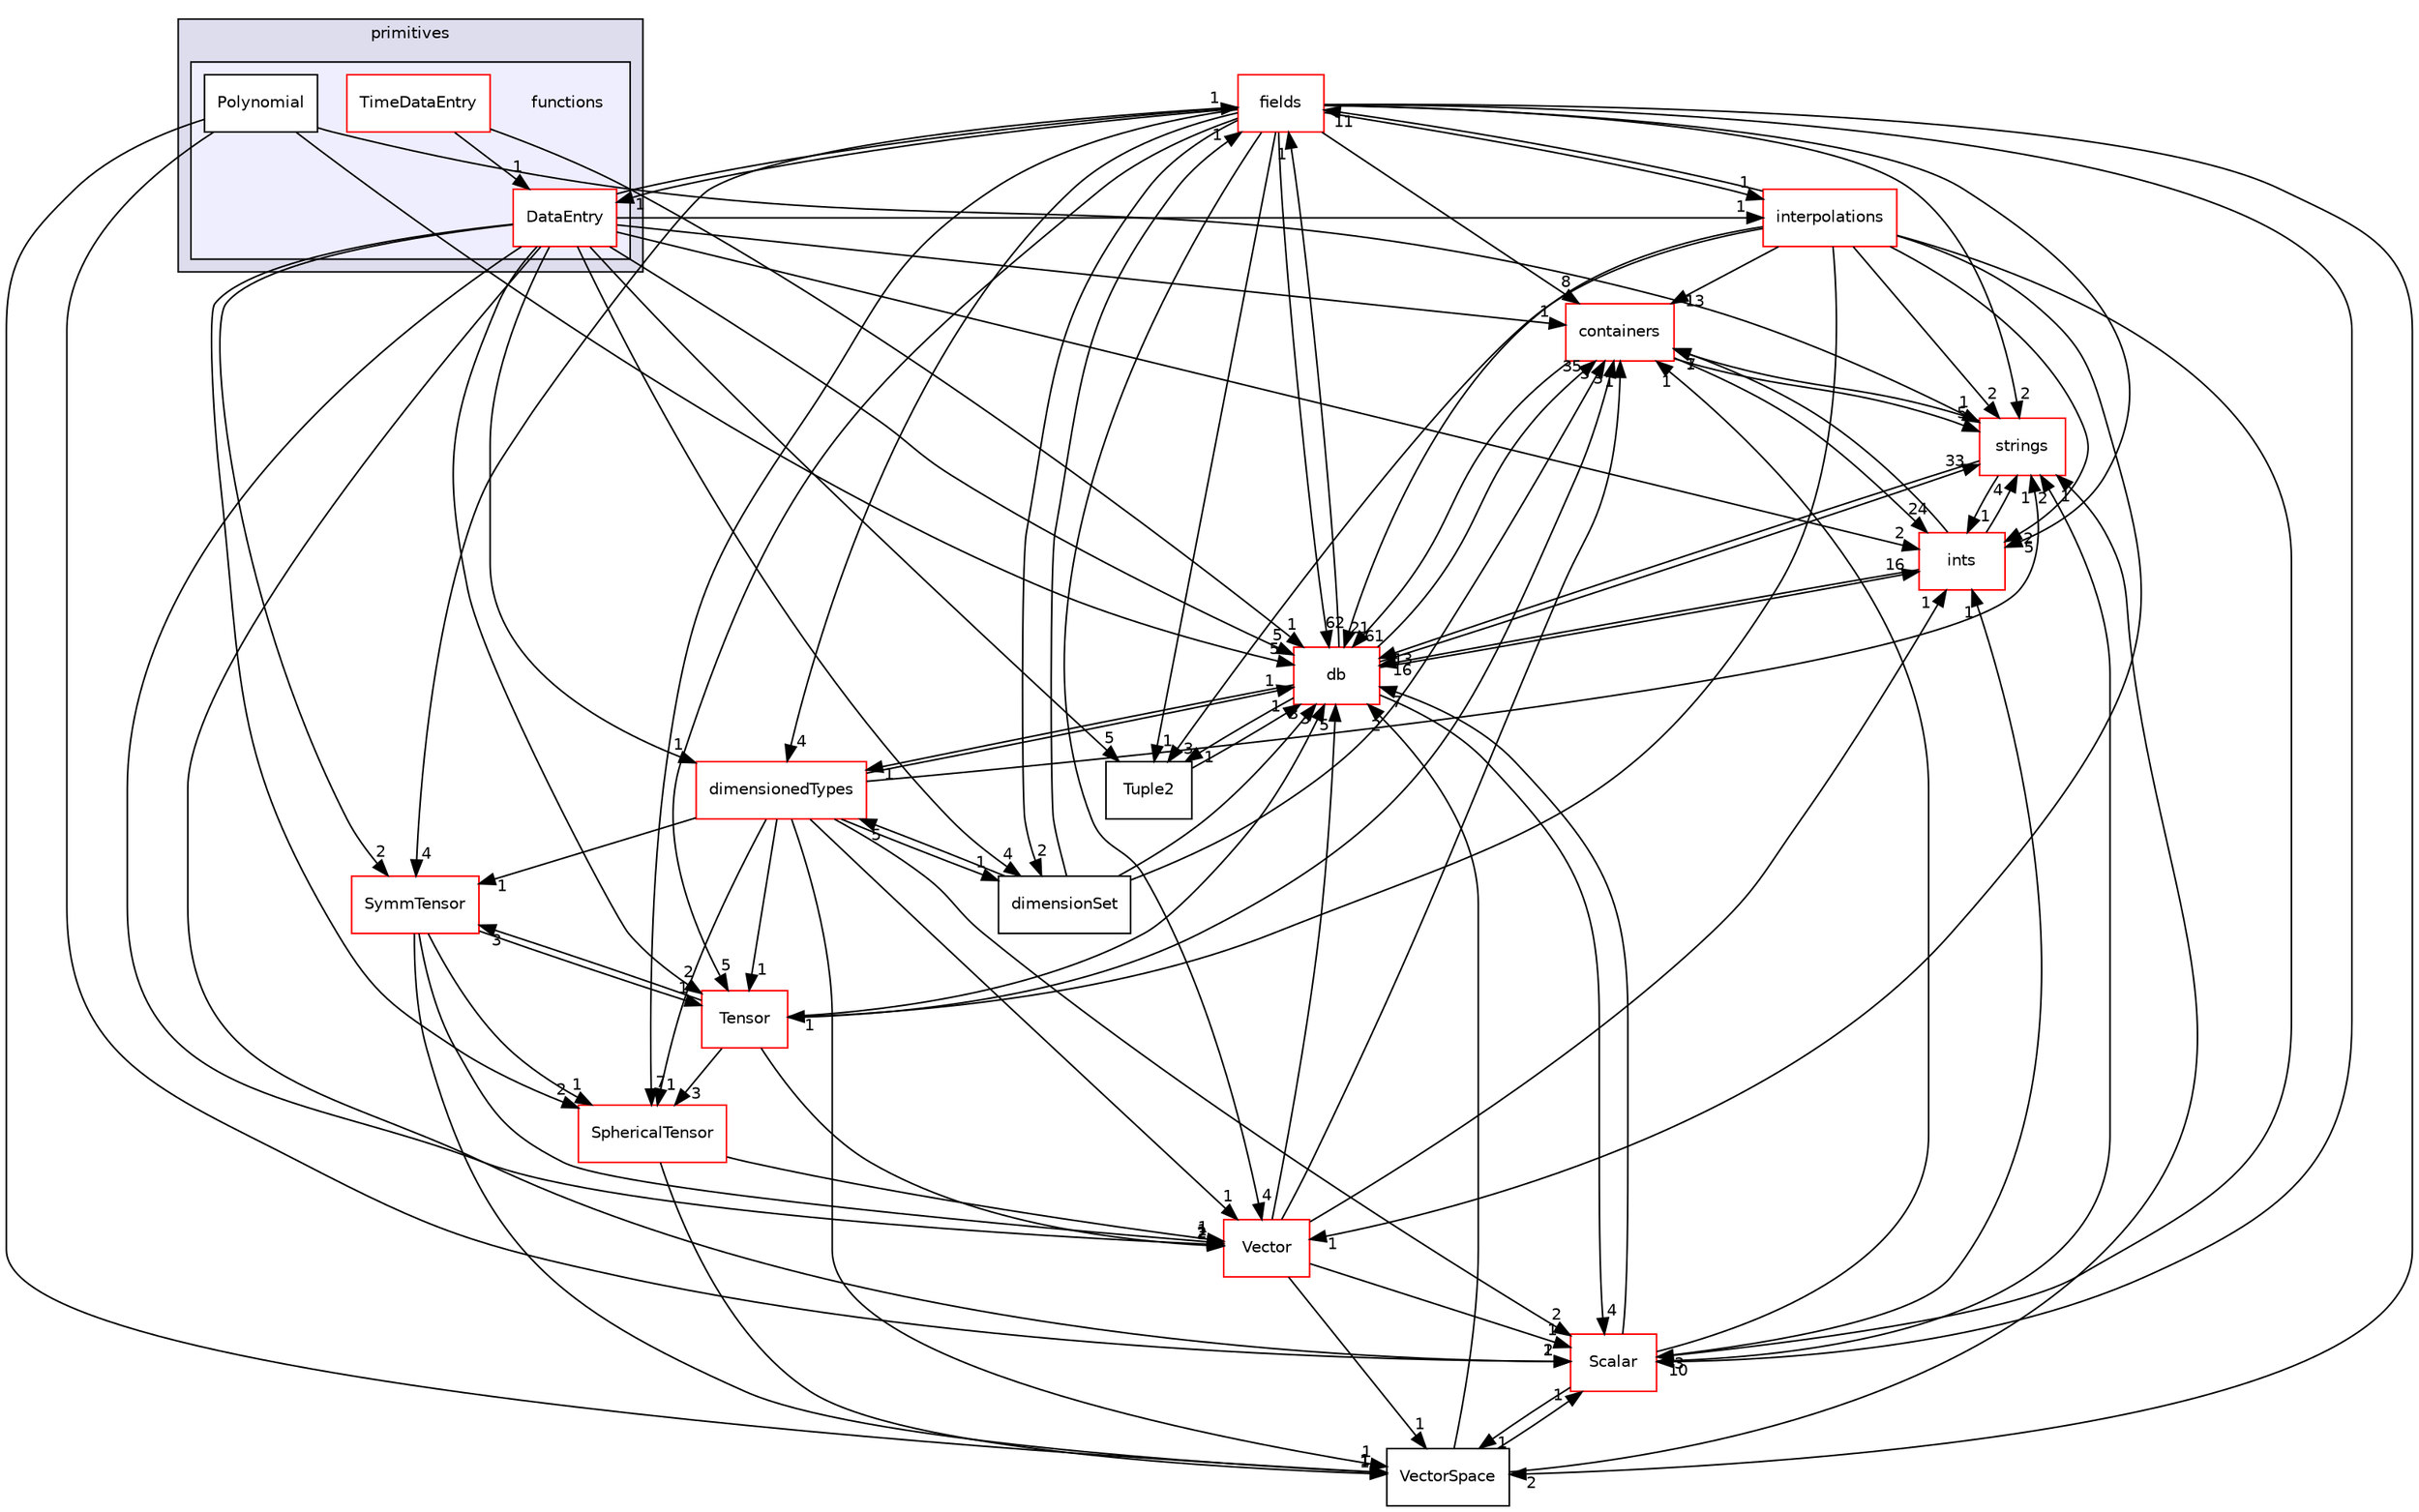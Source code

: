 digraph "src/OpenFOAM/primitives/functions" {
  bgcolor=transparent;
  compound=true
  node [ fontsize="10", fontname="Helvetica"];
  edge [ labelfontsize="10", labelfontname="Helvetica"];
  subgraph clusterdir_3e50f45338116b169052b428016851aa {
    graph [ bgcolor="#ddddee", pencolor="black", label="primitives" fontname="Helvetica", fontsize="10", URL="dir_3e50f45338116b169052b428016851aa.html"]
  subgraph clusterdir_d9e7e9a9f2a6b8c09f93ad92e1b15a84 {
    graph [ bgcolor="#eeeeff", pencolor="black", label="" URL="dir_d9e7e9a9f2a6b8c09f93ad92e1b15a84.html"];
    dir_d9e7e9a9f2a6b8c09f93ad92e1b15a84 [shape=plaintext label="functions"];
    dir_39719c705025486201df4639072645d2 [shape=box label="DataEntry" color="red" fillcolor="white" style="filled" URL="dir_39719c705025486201df4639072645d2.html"];
    dir_5ec9ab2d6f5ddd0660644904e6a488ad [shape=box label="Polynomial" color="black" fillcolor="white" style="filled" URL="dir_5ec9ab2d6f5ddd0660644904e6a488ad.html"];
    dir_baf3c04bb4689cc7149bfe64a64124b2 [shape=box label="TimeDataEntry" color="red" fillcolor="white" style="filled" URL="dir_baf3c04bb4689cc7149bfe64a64124b2.html"];
  }
  }
  dir_962442b8f989d5529fab5e0f0e4ffb74 [shape=box label="fields" color="red" URL="dir_962442b8f989d5529fab5e0f0e4ffb74.html"];
  dir_19d0872053bde092be81d7fe3f56cbf7 [shape=box label="containers" color="red" URL="dir_19d0872053bde092be81d7fe3f56cbf7.html"];
  dir_ce1ee507886310df0e74ee2e624fbc88 [shape=box label="strings" color="red" URL="dir_ce1ee507886310df0e74ee2e624fbc88.html"];
  dir_15da0e2a135f43ffeb4645c968ce8ac7 [shape=box label="Tensor" color="red" URL="dir_15da0e2a135f43ffeb4645c968ce8ac7.html"];
  dir_ddfbc8513dac5f891eeb54fd21e599df [shape=box label="dimensionSet" URL="dir_ddfbc8513dac5f891eeb54fd21e599df.html"];
  dir_246f7a9c53924f474d87efd38f207066 [shape=box label="Tuple2" URL="dir_246f7a9c53924f474d87efd38f207066.html"];
  dir_e764f87aebd421bcba631b254777cd25 [shape=box label="interpolations" color="red" URL="dir_e764f87aebd421bcba631b254777cd25.html"];
  dir_d4979fdf35c07e0caec68718d229a4b4 [shape=box label="dimensionedTypes" color="red" URL="dir_d4979fdf35c07e0caec68718d229a4b4.html"];
  dir_b4f4914e791ff496381862f16be45bae [shape=box label="Scalar" color="red" URL="dir_b4f4914e791ff496381862f16be45bae.html"];
  dir_6ef5fbba1c02603637a533e2f686aa62 [shape=box label="Vector" color="red" URL="dir_6ef5fbba1c02603637a533e2f686aa62.html"];
  dir_63c634f7a7cfd679ac26c67fb30fc32f [shape=box label="db" color="red" URL="dir_63c634f7a7cfd679ac26c67fb30fc32f.html"];
  dir_67e43ffa00fdb90d8ab20f3d61175616 [shape=box label="VectorSpace" URL="dir_67e43ffa00fdb90d8ab20f3d61175616.html"];
  dir_b065e1a4bed1b058c87ac57271f42191 [shape=box label="SphericalTensor" color="red" URL="dir_b065e1a4bed1b058c87ac57271f42191.html"];
  dir_086c067a0e64eeb439d30ae0c44248d8 [shape=box label="ints" color="red" URL="dir_086c067a0e64eeb439d30ae0c44248d8.html"];
  dir_1dd80385453c5b0e9d626c2fdc4e90dc [shape=box label="SymmTensor" color="red" URL="dir_1dd80385453c5b0e9d626c2fdc4e90dc.html"];
  dir_962442b8f989d5529fab5e0f0e4ffb74->dir_19d0872053bde092be81d7fe3f56cbf7 [headlabel="8", labeldistance=1.5 headhref="dir_002013_001893.html"];
  dir_962442b8f989d5529fab5e0f0e4ffb74->dir_ce1ee507886310df0e74ee2e624fbc88 [headlabel="2", labeldistance=1.5 headhref="dir_002013_002379.html"];
  dir_962442b8f989d5529fab5e0f0e4ffb74->dir_15da0e2a135f43ffeb4645c968ce8ac7 [headlabel="5", labeldistance=1.5 headhref="dir_002013_002394.html"];
  dir_962442b8f989d5529fab5e0f0e4ffb74->dir_ddfbc8513dac5f891eeb54fd21e599df [headlabel="2", labeldistance=1.5 headhref="dir_002013_002012.html"];
  dir_962442b8f989d5529fab5e0f0e4ffb74->dir_246f7a9c53924f474d87efd38f207066 [headlabel="1", labeldistance=1.5 headhref="dir_002013_002402.html"];
  dir_962442b8f989d5529fab5e0f0e4ffb74->dir_e764f87aebd421bcba631b254777cd25 [headlabel="1", labeldistance=1.5 headhref="dir_002013_002111.html"];
  dir_962442b8f989d5529fab5e0f0e4ffb74->dir_39719c705025486201df4639072645d2 [headlabel="1", labeldistance=1.5 headhref="dir_002013_002328.html"];
  dir_962442b8f989d5529fab5e0f0e4ffb74->dir_d4979fdf35c07e0caec68718d229a4b4 [headlabel="4", labeldistance=1.5 headhref="dir_002013_002005.html"];
  dir_962442b8f989d5529fab5e0f0e4ffb74->dir_b4f4914e791ff496381862f16be45bae [headlabel="10", labeldistance=1.5 headhref="dir_002013_002368.html"];
  dir_962442b8f989d5529fab5e0f0e4ffb74->dir_6ef5fbba1c02603637a533e2f686aa62 [headlabel="4", labeldistance=1.5 headhref="dir_002013_002403.html"];
  dir_962442b8f989d5529fab5e0f0e4ffb74->dir_63c634f7a7cfd679ac26c67fb30fc32f [headlabel="62", labeldistance=1.5 headhref="dir_002013_001944.html"];
  dir_962442b8f989d5529fab5e0f0e4ffb74->dir_67e43ffa00fdb90d8ab20f3d61175616 [headlabel="2", labeldistance=1.5 headhref="dir_002013_002411.html"];
  dir_962442b8f989d5529fab5e0f0e4ffb74->dir_b065e1a4bed1b058c87ac57271f42191 [headlabel="7", labeldistance=1.5 headhref="dir_002013_002374.html"];
  dir_962442b8f989d5529fab5e0f0e4ffb74->dir_086c067a0e64eeb439d30ae0c44248d8 [headlabel="5", labeldistance=1.5 headhref="dir_002013_002345.html"];
  dir_962442b8f989d5529fab5e0f0e4ffb74->dir_1dd80385453c5b0e9d626c2fdc4e90dc [headlabel="4", labeldistance=1.5 headhref="dir_002013_002389.html"];
  dir_19d0872053bde092be81d7fe3f56cbf7->dir_ce1ee507886310df0e74ee2e624fbc88 [headlabel="5", labeldistance=1.5 headhref="dir_001893_002379.html"];
  dir_19d0872053bde092be81d7fe3f56cbf7->dir_63c634f7a7cfd679ac26c67fb30fc32f [headlabel="61", labeldistance=1.5 headhref="dir_001893_001944.html"];
  dir_19d0872053bde092be81d7fe3f56cbf7->dir_086c067a0e64eeb439d30ae0c44248d8 [headlabel="24", labeldistance=1.5 headhref="dir_001893_002345.html"];
  dir_ce1ee507886310df0e74ee2e624fbc88->dir_19d0872053bde092be81d7fe3f56cbf7 [headlabel="7", labeldistance=1.5 headhref="dir_002379_001893.html"];
  dir_ce1ee507886310df0e74ee2e624fbc88->dir_63c634f7a7cfd679ac26c67fb30fc32f [headlabel="13", labeldistance=1.5 headhref="dir_002379_001944.html"];
  dir_ce1ee507886310df0e74ee2e624fbc88->dir_086c067a0e64eeb439d30ae0c44248d8 [headlabel="1", labeldistance=1.5 headhref="dir_002379_002345.html"];
  dir_15da0e2a135f43ffeb4645c968ce8ac7->dir_19d0872053bde092be81d7fe3f56cbf7 [headlabel="3", labeldistance=1.5 headhref="dir_002394_001893.html"];
  dir_15da0e2a135f43ffeb4645c968ce8ac7->dir_6ef5fbba1c02603637a533e2f686aa62 [headlabel="2", labeldistance=1.5 headhref="dir_002394_002403.html"];
  dir_15da0e2a135f43ffeb4645c968ce8ac7->dir_63c634f7a7cfd679ac26c67fb30fc32f [headlabel="3", labeldistance=1.5 headhref="dir_002394_001944.html"];
  dir_15da0e2a135f43ffeb4645c968ce8ac7->dir_b065e1a4bed1b058c87ac57271f42191 [headlabel="3", labeldistance=1.5 headhref="dir_002394_002374.html"];
  dir_15da0e2a135f43ffeb4645c968ce8ac7->dir_1dd80385453c5b0e9d626c2fdc4e90dc [headlabel="3", labeldistance=1.5 headhref="dir_002394_002389.html"];
  dir_ddfbc8513dac5f891eeb54fd21e599df->dir_962442b8f989d5529fab5e0f0e4ffb74 [headlabel="1", labeldistance=1.5 headhref="dir_002012_002013.html"];
  dir_ddfbc8513dac5f891eeb54fd21e599df->dir_19d0872053bde092be81d7fe3f56cbf7 [headlabel="3", labeldistance=1.5 headhref="dir_002012_001893.html"];
  dir_ddfbc8513dac5f891eeb54fd21e599df->dir_d4979fdf35c07e0caec68718d229a4b4 [headlabel="5", labeldistance=1.5 headhref="dir_002012_002005.html"];
  dir_ddfbc8513dac5f891eeb54fd21e599df->dir_63c634f7a7cfd679ac26c67fb30fc32f [headlabel="3", labeldistance=1.5 headhref="dir_002012_001944.html"];
  dir_246f7a9c53924f474d87efd38f207066->dir_63c634f7a7cfd679ac26c67fb30fc32f [headlabel="1", labeldistance=1.5 headhref="dir_002402_001944.html"];
  dir_e764f87aebd421bcba631b254777cd25->dir_962442b8f989d5529fab5e0f0e4ffb74 [headlabel="11", labeldistance=1.5 headhref="dir_002111_002013.html"];
  dir_e764f87aebd421bcba631b254777cd25->dir_19d0872053bde092be81d7fe3f56cbf7 [headlabel="13", labeldistance=1.5 headhref="dir_002111_001893.html"];
  dir_e764f87aebd421bcba631b254777cd25->dir_ce1ee507886310df0e74ee2e624fbc88 [headlabel="2", labeldistance=1.5 headhref="dir_002111_002379.html"];
  dir_e764f87aebd421bcba631b254777cd25->dir_15da0e2a135f43ffeb4645c968ce8ac7 [headlabel="1", labeldistance=1.5 headhref="dir_002111_002394.html"];
  dir_e764f87aebd421bcba631b254777cd25->dir_246f7a9c53924f474d87efd38f207066 [headlabel="3", labeldistance=1.5 headhref="dir_002111_002402.html"];
  dir_e764f87aebd421bcba631b254777cd25->dir_b4f4914e791ff496381862f16be45bae [headlabel="3", labeldistance=1.5 headhref="dir_002111_002368.html"];
  dir_e764f87aebd421bcba631b254777cd25->dir_6ef5fbba1c02603637a533e2f686aa62 [headlabel="1", labeldistance=1.5 headhref="dir_002111_002403.html"];
  dir_e764f87aebd421bcba631b254777cd25->dir_63c634f7a7cfd679ac26c67fb30fc32f [headlabel="21", labeldistance=1.5 headhref="dir_002111_001944.html"];
  dir_e764f87aebd421bcba631b254777cd25->dir_086c067a0e64eeb439d30ae0c44248d8 [headlabel="2", labeldistance=1.5 headhref="dir_002111_002345.html"];
  dir_39719c705025486201df4639072645d2->dir_962442b8f989d5529fab5e0f0e4ffb74 [headlabel="1", labeldistance=1.5 headhref="dir_002328_002013.html"];
  dir_39719c705025486201df4639072645d2->dir_19d0872053bde092be81d7fe3f56cbf7 [headlabel="1", labeldistance=1.5 headhref="dir_002328_001893.html"];
  dir_39719c705025486201df4639072645d2->dir_15da0e2a135f43ffeb4645c968ce8ac7 [headlabel="2", labeldistance=1.5 headhref="dir_002328_002394.html"];
  dir_39719c705025486201df4639072645d2->dir_ddfbc8513dac5f891eeb54fd21e599df [headlabel="4", labeldistance=1.5 headhref="dir_002328_002012.html"];
  dir_39719c705025486201df4639072645d2->dir_246f7a9c53924f474d87efd38f207066 [headlabel="5", labeldistance=1.5 headhref="dir_002328_002402.html"];
  dir_39719c705025486201df4639072645d2->dir_e764f87aebd421bcba631b254777cd25 [headlabel="1", labeldistance=1.5 headhref="dir_002328_002111.html"];
  dir_39719c705025486201df4639072645d2->dir_d4979fdf35c07e0caec68718d229a4b4 [headlabel="1", labeldistance=1.5 headhref="dir_002328_002005.html"];
  dir_39719c705025486201df4639072645d2->dir_b4f4914e791ff496381862f16be45bae [headlabel="1", labeldistance=1.5 headhref="dir_002328_002368.html"];
  dir_39719c705025486201df4639072645d2->dir_6ef5fbba1c02603637a533e2f686aa62 [headlabel="2", labeldistance=1.5 headhref="dir_002328_002403.html"];
  dir_39719c705025486201df4639072645d2->dir_63c634f7a7cfd679ac26c67fb30fc32f [headlabel="5", labeldistance=1.5 headhref="dir_002328_001944.html"];
  dir_39719c705025486201df4639072645d2->dir_b065e1a4bed1b058c87ac57271f42191 [headlabel="2", labeldistance=1.5 headhref="dir_002328_002374.html"];
  dir_39719c705025486201df4639072645d2->dir_086c067a0e64eeb439d30ae0c44248d8 [headlabel="2", labeldistance=1.5 headhref="dir_002328_002345.html"];
  dir_39719c705025486201df4639072645d2->dir_1dd80385453c5b0e9d626c2fdc4e90dc [headlabel="2", labeldistance=1.5 headhref="dir_002328_002389.html"];
  dir_d4979fdf35c07e0caec68718d229a4b4->dir_ce1ee507886310df0e74ee2e624fbc88 [headlabel="1", labeldistance=1.5 headhref="dir_002005_002379.html"];
  dir_d4979fdf35c07e0caec68718d229a4b4->dir_15da0e2a135f43ffeb4645c968ce8ac7 [headlabel="1", labeldistance=1.5 headhref="dir_002005_002394.html"];
  dir_d4979fdf35c07e0caec68718d229a4b4->dir_ddfbc8513dac5f891eeb54fd21e599df [headlabel="1", labeldistance=1.5 headhref="dir_002005_002012.html"];
  dir_d4979fdf35c07e0caec68718d229a4b4->dir_b4f4914e791ff496381862f16be45bae [headlabel="2", labeldistance=1.5 headhref="dir_002005_002368.html"];
  dir_d4979fdf35c07e0caec68718d229a4b4->dir_6ef5fbba1c02603637a533e2f686aa62 [headlabel="1", labeldistance=1.5 headhref="dir_002005_002403.html"];
  dir_d4979fdf35c07e0caec68718d229a4b4->dir_63c634f7a7cfd679ac26c67fb30fc32f [headlabel="1", labeldistance=1.5 headhref="dir_002005_001944.html"];
  dir_d4979fdf35c07e0caec68718d229a4b4->dir_67e43ffa00fdb90d8ab20f3d61175616 [headlabel="1", labeldistance=1.5 headhref="dir_002005_002411.html"];
  dir_d4979fdf35c07e0caec68718d229a4b4->dir_b065e1a4bed1b058c87ac57271f42191 [headlabel="1", labeldistance=1.5 headhref="dir_002005_002374.html"];
  dir_d4979fdf35c07e0caec68718d229a4b4->dir_1dd80385453c5b0e9d626c2fdc4e90dc [headlabel="1", labeldistance=1.5 headhref="dir_002005_002389.html"];
  dir_b4f4914e791ff496381862f16be45bae->dir_19d0872053bde092be81d7fe3f56cbf7 [headlabel="1", labeldistance=1.5 headhref="dir_002368_001893.html"];
  dir_b4f4914e791ff496381862f16be45bae->dir_ce1ee507886310df0e74ee2e624fbc88 [headlabel="2", labeldistance=1.5 headhref="dir_002368_002379.html"];
  dir_b4f4914e791ff496381862f16be45bae->dir_63c634f7a7cfd679ac26c67fb30fc32f [headlabel="7", labeldistance=1.5 headhref="dir_002368_001944.html"];
  dir_b4f4914e791ff496381862f16be45bae->dir_67e43ffa00fdb90d8ab20f3d61175616 [headlabel="1", labeldistance=1.5 headhref="dir_002368_002411.html"];
  dir_b4f4914e791ff496381862f16be45bae->dir_086c067a0e64eeb439d30ae0c44248d8 [headlabel="1", labeldistance=1.5 headhref="dir_002368_002345.html"];
  dir_6ef5fbba1c02603637a533e2f686aa62->dir_19d0872053bde092be81d7fe3f56cbf7 [headlabel="1", labeldistance=1.5 headhref="dir_002403_001893.html"];
  dir_6ef5fbba1c02603637a533e2f686aa62->dir_b4f4914e791ff496381862f16be45bae [headlabel="1", labeldistance=1.5 headhref="dir_002403_002368.html"];
  dir_6ef5fbba1c02603637a533e2f686aa62->dir_63c634f7a7cfd679ac26c67fb30fc32f [headlabel="5", labeldistance=1.5 headhref="dir_002403_001944.html"];
  dir_6ef5fbba1c02603637a533e2f686aa62->dir_67e43ffa00fdb90d8ab20f3d61175616 [headlabel="1", labeldistance=1.5 headhref="dir_002403_002411.html"];
  dir_6ef5fbba1c02603637a533e2f686aa62->dir_086c067a0e64eeb439d30ae0c44248d8 [headlabel="1", labeldistance=1.5 headhref="dir_002403_002345.html"];
  dir_63c634f7a7cfd679ac26c67fb30fc32f->dir_962442b8f989d5529fab5e0f0e4ffb74 [headlabel="1", labeldistance=1.5 headhref="dir_001944_002013.html"];
  dir_63c634f7a7cfd679ac26c67fb30fc32f->dir_19d0872053bde092be81d7fe3f56cbf7 [headlabel="35", labeldistance=1.5 headhref="dir_001944_001893.html"];
  dir_63c634f7a7cfd679ac26c67fb30fc32f->dir_ce1ee507886310df0e74ee2e624fbc88 [headlabel="33", labeldistance=1.5 headhref="dir_001944_002379.html"];
  dir_63c634f7a7cfd679ac26c67fb30fc32f->dir_246f7a9c53924f474d87efd38f207066 [headlabel="1", labeldistance=1.5 headhref="dir_001944_002402.html"];
  dir_63c634f7a7cfd679ac26c67fb30fc32f->dir_d4979fdf35c07e0caec68718d229a4b4 [headlabel="1", labeldistance=1.5 headhref="dir_001944_002005.html"];
  dir_63c634f7a7cfd679ac26c67fb30fc32f->dir_b4f4914e791ff496381862f16be45bae [headlabel="4", labeldistance=1.5 headhref="dir_001944_002368.html"];
  dir_63c634f7a7cfd679ac26c67fb30fc32f->dir_086c067a0e64eeb439d30ae0c44248d8 [headlabel="16", labeldistance=1.5 headhref="dir_001944_002345.html"];
  dir_67e43ffa00fdb90d8ab20f3d61175616->dir_ce1ee507886310df0e74ee2e624fbc88 [headlabel="1", labeldistance=1.5 headhref="dir_002411_002379.html"];
  dir_67e43ffa00fdb90d8ab20f3d61175616->dir_b4f4914e791ff496381862f16be45bae [headlabel="1", labeldistance=1.5 headhref="dir_002411_002368.html"];
  dir_67e43ffa00fdb90d8ab20f3d61175616->dir_63c634f7a7cfd679ac26c67fb30fc32f [headlabel="2", labeldistance=1.5 headhref="dir_002411_001944.html"];
  dir_5ec9ab2d6f5ddd0660644904e6a488ad->dir_ce1ee507886310df0e74ee2e624fbc88 [headlabel="1", labeldistance=1.5 headhref="dir_002336_002379.html"];
  dir_5ec9ab2d6f5ddd0660644904e6a488ad->dir_b4f4914e791ff496381862f16be45bae [headlabel="2", labeldistance=1.5 headhref="dir_002336_002368.html"];
  dir_5ec9ab2d6f5ddd0660644904e6a488ad->dir_63c634f7a7cfd679ac26c67fb30fc32f [headlabel="5", labeldistance=1.5 headhref="dir_002336_001944.html"];
  dir_5ec9ab2d6f5ddd0660644904e6a488ad->dir_67e43ffa00fdb90d8ab20f3d61175616 [headlabel="1", labeldistance=1.5 headhref="dir_002336_002411.html"];
  dir_b065e1a4bed1b058c87ac57271f42191->dir_6ef5fbba1c02603637a533e2f686aa62 [headlabel="1", labeldistance=1.5 headhref="dir_002374_002403.html"];
  dir_b065e1a4bed1b058c87ac57271f42191->dir_67e43ffa00fdb90d8ab20f3d61175616 [headlabel="1", labeldistance=1.5 headhref="dir_002374_002411.html"];
  dir_086c067a0e64eeb439d30ae0c44248d8->dir_19d0872053bde092be81d7fe3f56cbf7 [headlabel="1", labeldistance=1.5 headhref="dir_002345_001893.html"];
  dir_086c067a0e64eeb439d30ae0c44248d8->dir_ce1ee507886310df0e74ee2e624fbc88 [headlabel="4", labeldistance=1.5 headhref="dir_002345_002379.html"];
  dir_086c067a0e64eeb439d30ae0c44248d8->dir_63c634f7a7cfd679ac26c67fb30fc32f [headlabel="16", labeldistance=1.5 headhref="dir_002345_001944.html"];
  dir_baf3c04bb4689cc7149bfe64a64124b2->dir_39719c705025486201df4639072645d2 [headlabel="1", labeldistance=1.5 headhref="dir_002337_002328.html"];
  dir_baf3c04bb4689cc7149bfe64a64124b2->dir_63c634f7a7cfd679ac26c67fb30fc32f [headlabel="1", labeldistance=1.5 headhref="dir_002337_001944.html"];
  dir_1dd80385453c5b0e9d626c2fdc4e90dc->dir_15da0e2a135f43ffeb4645c968ce8ac7 [headlabel="1", labeldistance=1.5 headhref="dir_002389_002394.html"];
  dir_1dd80385453c5b0e9d626c2fdc4e90dc->dir_6ef5fbba1c02603637a533e2f686aa62 [headlabel="1", labeldistance=1.5 headhref="dir_002389_002403.html"];
  dir_1dd80385453c5b0e9d626c2fdc4e90dc->dir_67e43ffa00fdb90d8ab20f3d61175616 [headlabel="1", labeldistance=1.5 headhref="dir_002389_002411.html"];
  dir_1dd80385453c5b0e9d626c2fdc4e90dc->dir_b065e1a4bed1b058c87ac57271f42191 [headlabel="1", labeldistance=1.5 headhref="dir_002389_002374.html"];
}
